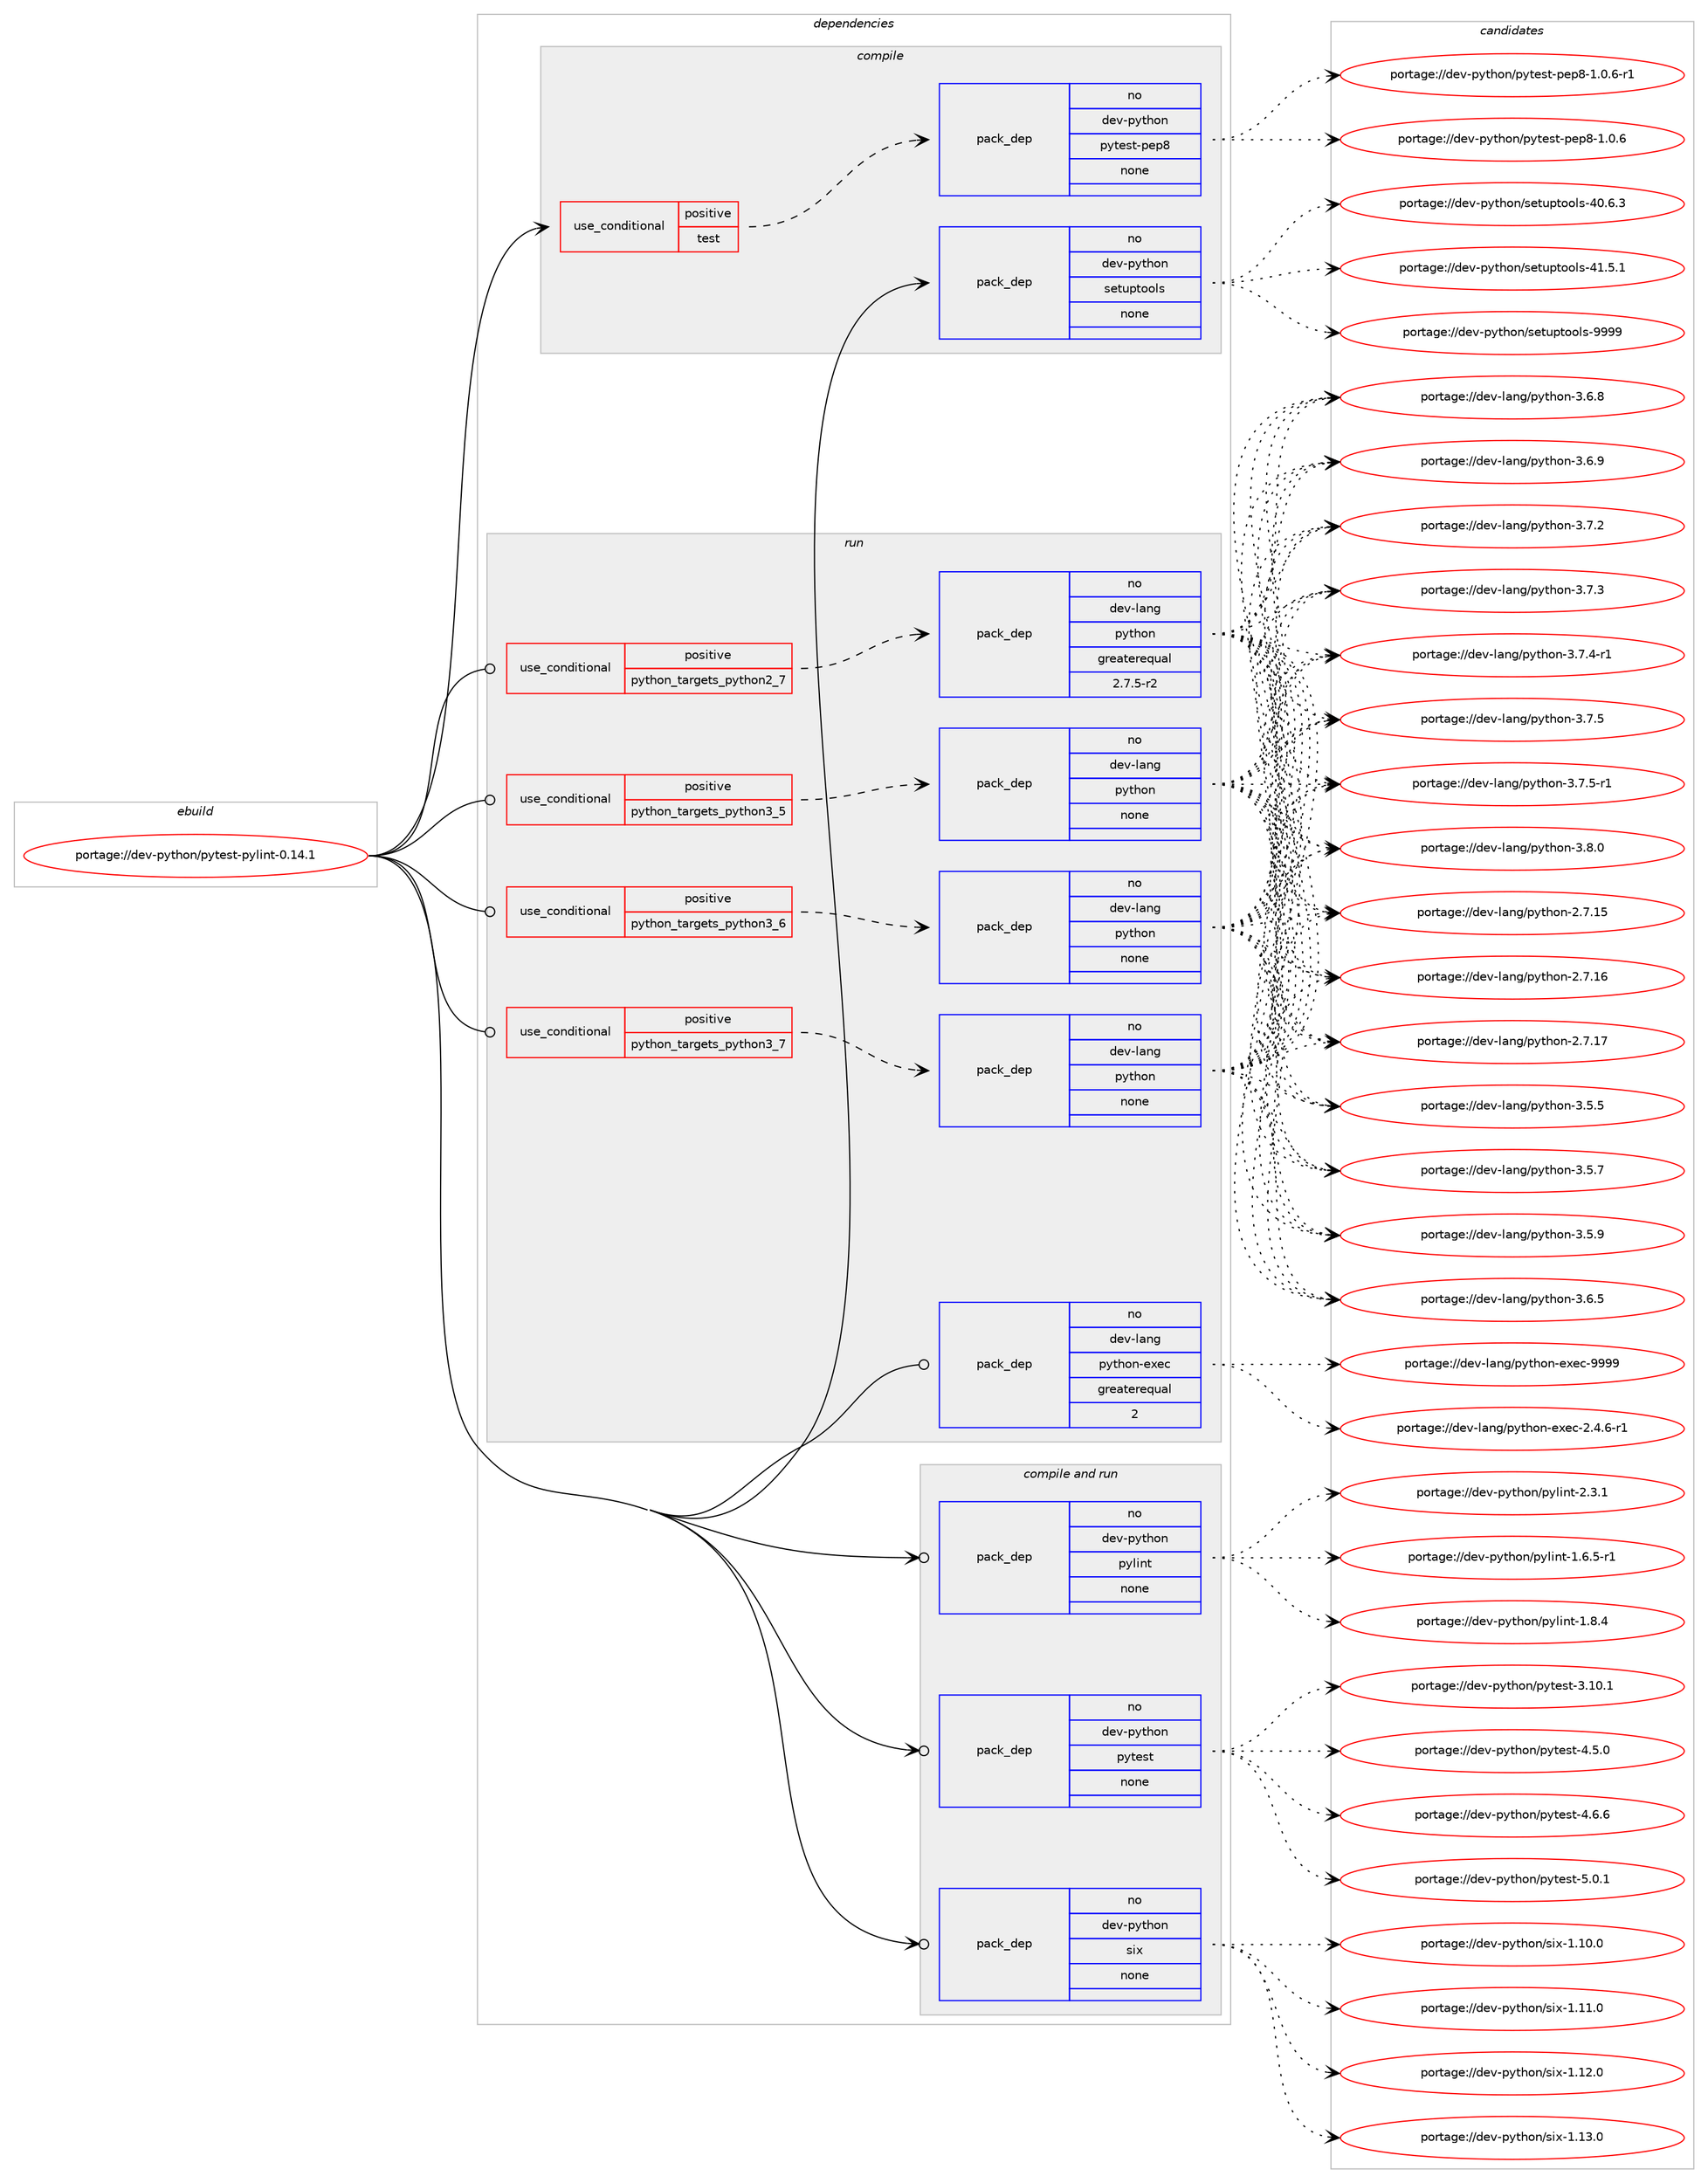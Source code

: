 digraph prolog {

# *************
# Graph options
# *************

newrank=true;
concentrate=true;
compound=true;
graph [rankdir=LR,fontname=Helvetica,fontsize=10,ranksep=1.5];#, ranksep=2.5, nodesep=0.2];
edge  [arrowhead=vee];
node  [fontname=Helvetica,fontsize=10];

# **********
# The ebuild
# **********

subgraph cluster_leftcol {
color=gray;
rank=same;
label=<<i>ebuild</i>>;
id [label="portage://dev-python/pytest-pylint-0.14.1", color=red, width=4, href="../dev-python/pytest-pylint-0.14.1.svg"];
}

# ****************
# The dependencies
# ****************

subgraph cluster_midcol {
color=gray;
label=<<i>dependencies</i>>;
subgraph cluster_compile {
fillcolor="#eeeeee";
style=filled;
label=<<i>compile</i>>;
subgraph cond36457 {
dependency164740 [label=<<TABLE BORDER="0" CELLBORDER="1" CELLSPACING="0" CELLPADDING="4"><TR><TD ROWSPAN="3" CELLPADDING="10">use_conditional</TD></TR><TR><TD>positive</TD></TR><TR><TD>test</TD></TR></TABLE>>, shape=none, color=red];
subgraph pack124894 {
dependency164741 [label=<<TABLE BORDER="0" CELLBORDER="1" CELLSPACING="0" CELLPADDING="4" WIDTH="220"><TR><TD ROWSPAN="6" CELLPADDING="30">pack_dep</TD></TR><TR><TD WIDTH="110">no</TD></TR><TR><TD>dev-python</TD></TR><TR><TD>pytest-pep8</TD></TR><TR><TD>none</TD></TR><TR><TD></TD></TR></TABLE>>, shape=none, color=blue];
}
dependency164740:e -> dependency164741:w [weight=20,style="dashed",arrowhead="vee"];
}
id:e -> dependency164740:w [weight=20,style="solid",arrowhead="vee"];
subgraph pack124895 {
dependency164742 [label=<<TABLE BORDER="0" CELLBORDER="1" CELLSPACING="0" CELLPADDING="4" WIDTH="220"><TR><TD ROWSPAN="6" CELLPADDING="30">pack_dep</TD></TR><TR><TD WIDTH="110">no</TD></TR><TR><TD>dev-python</TD></TR><TR><TD>setuptools</TD></TR><TR><TD>none</TD></TR><TR><TD></TD></TR></TABLE>>, shape=none, color=blue];
}
id:e -> dependency164742:w [weight=20,style="solid",arrowhead="vee"];
}
subgraph cluster_compileandrun {
fillcolor="#eeeeee";
style=filled;
label=<<i>compile and run</i>>;
subgraph pack124896 {
dependency164743 [label=<<TABLE BORDER="0" CELLBORDER="1" CELLSPACING="0" CELLPADDING="4" WIDTH="220"><TR><TD ROWSPAN="6" CELLPADDING="30">pack_dep</TD></TR><TR><TD WIDTH="110">no</TD></TR><TR><TD>dev-python</TD></TR><TR><TD>pylint</TD></TR><TR><TD>none</TD></TR><TR><TD></TD></TR></TABLE>>, shape=none, color=blue];
}
id:e -> dependency164743:w [weight=20,style="solid",arrowhead="odotvee"];
subgraph pack124897 {
dependency164744 [label=<<TABLE BORDER="0" CELLBORDER="1" CELLSPACING="0" CELLPADDING="4" WIDTH="220"><TR><TD ROWSPAN="6" CELLPADDING="30">pack_dep</TD></TR><TR><TD WIDTH="110">no</TD></TR><TR><TD>dev-python</TD></TR><TR><TD>pytest</TD></TR><TR><TD>none</TD></TR><TR><TD></TD></TR></TABLE>>, shape=none, color=blue];
}
id:e -> dependency164744:w [weight=20,style="solid",arrowhead="odotvee"];
subgraph pack124898 {
dependency164745 [label=<<TABLE BORDER="0" CELLBORDER="1" CELLSPACING="0" CELLPADDING="4" WIDTH="220"><TR><TD ROWSPAN="6" CELLPADDING="30">pack_dep</TD></TR><TR><TD WIDTH="110">no</TD></TR><TR><TD>dev-python</TD></TR><TR><TD>six</TD></TR><TR><TD>none</TD></TR><TR><TD></TD></TR></TABLE>>, shape=none, color=blue];
}
id:e -> dependency164745:w [weight=20,style="solid",arrowhead="odotvee"];
}
subgraph cluster_run {
fillcolor="#eeeeee";
style=filled;
label=<<i>run</i>>;
subgraph cond36458 {
dependency164746 [label=<<TABLE BORDER="0" CELLBORDER="1" CELLSPACING="0" CELLPADDING="4"><TR><TD ROWSPAN="3" CELLPADDING="10">use_conditional</TD></TR><TR><TD>positive</TD></TR><TR><TD>python_targets_python2_7</TD></TR></TABLE>>, shape=none, color=red];
subgraph pack124899 {
dependency164747 [label=<<TABLE BORDER="0" CELLBORDER="1" CELLSPACING="0" CELLPADDING="4" WIDTH="220"><TR><TD ROWSPAN="6" CELLPADDING="30">pack_dep</TD></TR><TR><TD WIDTH="110">no</TD></TR><TR><TD>dev-lang</TD></TR><TR><TD>python</TD></TR><TR><TD>greaterequal</TD></TR><TR><TD>2.7.5-r2</TD></TR></TABLE>>, shape=none, color=blue];
}
dependency164746:e -> dependency164747:w [weight=20,style="dashed",arrowhead="vee"];
}
id:e -> dependency164746:w [weight=20,style="solid",arrowhead="odot"];
subgraph cond36459 {
dependency164748 [label=<<TABLE BORDER="0" CELLBORDER="1" CELLSPACING="0" CELLPADDING="4"><TR><TD ROWSPAN="3" CELLPADDING="10">use_conditional</TD></TR><TR><TD>positive</TD></TR><TR><TD>python_targets_python3_5</TD></TR></TABLE>>, shape=none, color=red];
subgraph pack124900 {
dependency164749 [label=<<TABLE BORDER="0" CELLBORDER="1" CELLSPACING="0" CELLPADDING="4" WIDTH="220"><TR><TD ROWSPAN="6" CELLPADDING="30">pack_dep</TD></TR><TR><TD WIDTH="110">no</TD></TR><TR><TD>dev-lang</TD></TR><TR><TD>python</TD></TR><TR><TD>none</TD></TR><TR><TD></TD></TR></TABLE>>, shape=none, color=blue];
}
dependency164748:e -> dependency164749:w [weight=20,style="dashed",arrowhead="vee"];
}
id:e -> dependency164748:w [weight=20,style="solid",arrowhead="odot"];
subgraph cond36460 {
dependency164750 [label=<<TABLE BORDER="0" CELLBORDER="1" CELLSPACING="0" CELLPADDING="4"><TR><TD ROWSPAN="3" CELLPADDING="10">use_conditional</TD></TR><TR><TD>positive</TD></TR><TR><TD>python_targets_python3_6</TD></TR></TABLE>>, shape=none, color=red];
subgraph pack124901 {
dependency164751 [label=<<TABLE BORDER="0" CELLBORDER="1" CELLSPACING="0" CELLPADDING="4" WIDTH="220"><TR><TD ROWSPAN="6" CELLPADDING="30">pack_dep</TD></TR><TR><TD WIDTH="110">no</TD></TR><TR><TD>dev-lang</TD></TR><TR><TD>python</TD></TR><TR><TD>none</TD></TR><TR><TD></TD></TR></TABLE>>, shape=none, color=blue];
}
dependency164750:e -> dependency164751:w [weight=20,style="dashed",arrowhead="vee"];
}
id:e -> dependency164750:w [weight=20,style="solid",arrowhead="odot"];
subgraph cond36461 {
dependency164752 [label=<<TABLE BORDER="0" CELLBORDER="1" CELLSPACING="0" CELLPADDING="4"><TR><TD ROWSPAN="3" CELLPADDING="10">use_conditional</TD></TR><TR><TD>positive</TD></TR><TR><TD>python_targets_python3_7</TD></TR></TABLE>>, shape=none, color=red];
subgraph pack124902 {
dependency164753 [label=<<TABLE BORDER="0" CELLBORDER="1" CELLSPACING="0" CELLPADDING="4" WIDTH="220"><TR><TD ROWSPAN="6" CELLPADDING="30">pack_dep</TD></TR><TR><TD WIDTH="110">no</TD></TR><TR><TD>dev-lang</TD></TR><TR><TD>python</TD></TR><TR><TD>none</TD></TR><TR><TD></TD></TR></TABLE>>, shape=none, color=blue];
}
dependency164752:e -> dependency164753:w [weight=20,style="dashed",arrowhead="vee"];
}
id:e -> dependency164752:w [weight=20,style="solid",arrowhead="odot"];
subgraph pack124903 {
dependency164754 [label=<<TABLE BORDER="0" CELLBORDER="1" CELLSPACING="0" CELLPADDING="4" WIDTH="220"><TR><TD ROWSPAN="6" CELLPADDING="30">pack_dep</TD></TR><TR><TD WIDTH="110">no</TD></TR><TR><TD>dev-lang</TD></TR><TR><TD>python-exec</TD></TR><TR><TD>greaterequal</TD></TR><TR><TD>2</TD></TR></TABLE>>, shape=none, color=blue];
}
id:e -> dependency164754:w [weight=20,style="solid",arrowhead="odot"];
}
}

# **************
# The candidates
# **************

subgraph cluster_choices {
rank=same;
color=gray;
label=<<i>candidates</i>>;

subgraph choice124894 {
color=black;
nodesep=1;
choiceportage10010111845112121116104111110471121211161011151164511210111256454946484654 [label="portage://dev-python/pytest-pep8-1.0.6", color=red, width=4,href="../dev-python/pytest-pep8-1.0.6.svg"];
choiceportage100101118451121211161041111104711212111610111511645112101112564549464846544511449 [label="portage://dev-python/pytest-pep8-1.0.6-r1", color=red, width=4,href="../dev-python/pytest-pep8-1.0.6-r1.svg"];
dependency164741:e -> choiceportage10010111845112121116104111110471121211161011151164511210111256454946484654:w [style=dotted,weight="100"];
dependency164741:e -> choiceportage100101118451121211161041111104711212111610111511645112101112564549464846544511449:w [style=dotted,weight="100"];
}
subgraph choice124895 {
color=black;
nodesep=1;
choiceportage100101118451121211161041111104711510111611711211611111110811545524846544651 [label="portage://dev-python/setuptools-40.6.3", color=red, width=4,href="../dev-python/setuptools-40.6.3.svg"];
choiceportage100101118451121211161041111104711510111611711211611111110811545524946534649 [label="portage://dev-python/setuptools-41.5.1", color=red, width=4,href="../dev-python/setuptools-41.5.1.svg"];
choiceportage10010111845112121116104111110471151011161171121161111111081154557575757 [label="portage://dev-python/setuptools-9999", color=red, width=4,href="../dev-python/setuptools-9999.svg"];
dependency164742:e -> choiceportage100101118451121211161041111104711510111611711211611111110811545524846544651:w [style=dotted,weight="100"];
dependency164742:e -> choiceportage100101118451121211161041111104711510111611711211611111110811545524946534649:w [style=dotted,weight="100"];
dependency164742:e -> choiceportage10010111845112121116104111110471151011161171121161111111081154557575757:w [style=dotted,weight="100"];
}
subgraph choice124896 {
color=black;
nodesep=1;
choiceportage10010111845112121116104111110471121211081051101164549465446534511449 [label="portage://dev-python/pylint-1.6.5-r1", color=red, width=4,href="../dev-python/pylint-1.6.5-r1.svg"];
choiceportage1001011184511212111610411111047112121108105110116454946564652 [label="portage://dev-python/pylint-1.8.4", color=red, width=4,href="../dev-python/pylint-1.8.4.svg"];
choiceportage1001011184511212111610411111047112121108105110116455046514649 [label="portage://dev-python/pylint-2.3.1", color=red, width=4,href="../dev-python/pylint-2.3.1.svg"];
dependency164743:e -> choiceportage10010111845112121116104111110471121211081051101164549465446534511449:w [style=dotted,weight="100"];
dependency164743:e -> choiceportage1001011184511212111610411111047112121108105110116454946564652:w [style=dotted,weight="100"];
dependency164743:e -> choiceportage1001011184511212111610411111047112121108105110116455046514649:w [style=dotted,weight="100"];
}
subgraph choice124897 {
color=black;
nodesep=1;
choiceportage100101118451121211161041111104711212111610111511645514649484649 [label="portage://dev-python/pytest-3.10.1", color=red, width=4,href="../dev-python/pytest-3.10.1.svg"];
choiceportage1001011184511212111610411111047112121116101115116455246534648 [label="portage://dev-python/pytest-4.5.0", color=red, width=4,href="../dev-python/pytest-4.5.0.svg"];
choiceportage1001011184511212111610411111047112121116101115116455246544654 [label="portage://dev-python/pytest-4.6.6", color=red, width=4,href="../dev-python/pytest-4.6.6.svg"];
choiceportage1001011184511212111610411111047112121116101115116455346484649 [label="portage://dev-python/pytest-5.0.1", color=red, width=4,href="../dev-python/pytest-5.0.1.svg"];
dependency164744:e -> choiceportage100101118451121211161041111104711212111610111511645514649484649:w [style=dotted,weight="100"];
dependency164744:e -> choiceportage1001011184511212111610411111047112121116101115116455246534648:w [style=dotted,weight="100"];
dependency164744:e -> choiceportage1001011184511212111610411111047112121116101115116455246544654:w [style=dotted,weight="100"];
dependency164744:e -> choiceportage1001011184511212111610411111047112121116101115116455346484649:w [style=dotted,weight="100"];
}
subgraph choice124898 {
color=black;
nodesep=1;
choiceportage100101118451121211161041111104711510512045494649484648 [label="portage://dev-python/six-1.10.0", color=red, width=4,href="../dev-python/six-1.10.0.svg"];
choiceportage100101118451121211161041111104711510512045494649494648 [label="portage://dev-python/six-1.11.0", color=red, width=4,href="../dev-python/six-1.11.0.svg"];
choiceportage100101118451121211161041111104711510512045494649504648 [label="portage://dev-python/six-1.12.0", color=red, width=4,href="../dev-python/six-1.12.0.svg"];
choiceportage100101118451121211161041111104711510512045494649514648 [label="portage://dev-python/six-1.13.0", color=red, width=4,href="../dev-python/six-1.13.0.svg"];
dependency164745:e -> choiceportage100101118451121211161041111104711510512045494649484648:w [style=dotted,weight="100"];
dependency164745:e -> choiceportage100101118451121211161041111104711510512045494649494648:w [style=dotted,weight="100"];
dependency164745:e -> choiceportage100101118451121211161041111104711510512045494649504648:w [style=dotted,weight="100"];
dependency164745:e -> choiceportage100101118451121211161041111104711510512045494649514648:w [style=dotted,weight="100"];
}
subgraph choice124899 {
color=black;
nodesep=1;
choiceportage10010111845108971101034711212111610411111045504655464953 [label="portage://dev-lang/python-2.7.15", color=red, width=4,href="../dev-lang/python-2.7.15.svg"];
choiceportage10010111845108971101034711212111610411111045504655464954 [label="portage://dev-lang/python-2.7.16", color=red, width=4,href="../dev-lang/python-2.7.16.svg"];
choiceportage10010111845108971101034711212111610411111045504655464955 [label="portage://dev-lang/python-2.7.17", color=red, width=4,href="../dev-lang/python-2.7.17.svg"];
choiceportage100101118451089711010347112121116104111110455146534653 [label="portage://dev-lang/python-3.5.5", color=red, width=4,href="../dev-lang/python-3.5.5.svg"];
choiceportage100101118451089711010347112121116104111110455146534655 [label="portage://dev-lang/python-3.5.7", color=red, width=4,href="../dev-lang/python-3.5.7.svg"];
choiceportage100101118451089711010347112121116104111110455146534657 [label="portage://dev-lang/python-3.5.9", color=red, width=4,href="../dev-lang/python-3.5.9.svg"];
choiceportage100101118451089711010347112121116104111110455146544653 [label="portage://dev-lang/python-3.6.5", color=red, width=4,href="../dev-lang/python-3.6.5.svg"];
choiceportage100101118451089711010347112121116104111110455146544656 [label="portage://dev-lang/python-3.6.8", color=red, width=4,href="../dev-lang/python-3.6.8.svg"];
choiceportage100101118451089711010347112121116104111110455146544657 [label="portage://dev-lang/python-3.6.9", color=red, width=4,href="../dev-lang/python-3.6.9.svg"];
choiceportage100101118451089711010347112121116104111110455146554650 [label="portage://dev-lang/python-3.7.2", color=red, width=4,href="../dev-lang/python-3.7.2.svg"];
choiceportage100101118451089711010347112121116104111110455146554651 [label="portage://dev-lang/python-3.7.3", color=red, width=4,href="../dev-lang/python-3.7.3.svg"];
choiceportage1001011184510897110103471121211161041111104551465546524511449 [label="portage://dev-lang/python-3.7.4-r1", color=red, width=4,href="../dev-lang/python-3.7.4-r1.svg"];
choiceportage100101118451089711010347112121116104111110455146554653 [label="portage://dev-lang/python-3.7.5", color=red, width=4,href="../dev-lang/python-3.7.5.svg"];
choiceportage1001011184510897110103471121211161041111104551465546534511449 [label="portage://dev-lang/python-3.7.5-r1", color=red, width=4,href="../dev-lang/python-3.7.5-r1.svg"];
choiceportage100101118451089711010347112121116104111110455146564648 [label="portage://dev-lang/python-3.8.0", color=red, width=4,href="../dev-lang/python-3.8.0.svg"];
dependency164747:e -> choiceportage10010111845108971101034711212111610411111045504655464953:w [style=dotted,weight="100"];
dependency164747:e -> choiceportage10010111845108971101034711212111610411111045504655464954:w [style=dotted,weight="100"];
dependency164747:e -> choiceportage10010111845108971101034711212111610411111045504655464955:w [style=dotted,weight="100"];
dependency164747:e -> choiceportage100101118451089711010347112121116104111110455146534653:w [style=dotted,weight="100"];
dependency164747:e -> choiceportage100101118451089711010347112121116104111110455146534655:w [style=dotted,weight="100"];
dependency164747:e -> choiceportage100101118451089711010347112121116104111110455146534657:w [style=dotted,weight="100"];
dependency164747:e -> choiceportage100101118451089711010347112121116104111110455146544653:w [style=dotted,weight="100"];
dependency164747:e -> choiceportage100101118451089711010347112121116104111110455146544656:w [style=dotted,weight="100"];
dependency164747:e -> choiceportage100101118451089711010347112121116104111110455146544657:w [style=dotted,weight="100"];
dependency164747:e -> choiceportage100101118451089711010347112121116104111110455146554650:w [style=dotted,weight="100"];
dependency164747:e -> choiceportage100101118451089711010347112121116104111110455146554651:w [style=dotted,weight="100"];
dependency164747:e -> choiceportage1001011184510897110103471121211161041111104551465546524511449:w [style=dotted,weight="100"];
dependency164747:e -> choiceportage100101118451089711010347112121116104111110455146554653:w [style=dotted,weight="100"];
dependency164747:e -> choiceportage1001011184510897110103471121211161041111104551465546534511449:w [style=dotted,weight="100"];
dependency164747:e -> choiceportage100101118451089711010347112121116104111110455146564648:w [style=dotted,weight="100"];
}
subgraph choice124900 {
color=black;
nodesep=1;
choiceportage10010111845108971101034711212111610411111045504655464953 [label="portage://dev-lang/python-2.7.15", color=red, width=4,href="../dev-lang/python-2.7.15.svg"];
choiceportage10010111845108971101034711212111610411111045504655464954 [label="portage://dev-lang/python-2.7.16", color=red, width=4,href="../dev-lang/python-2.7.16.svg"];
choiceportage10010111845108971101034711212111610411111045504655464955 [label="portage://dev-lang/python-2.7.17", color=red, width=4,href="../dev-lang/python-2.7.17.svg"];
choiceportage100101118451089711010347112121116104111110455146534653 [label="portage://dev-lang/python-3.5.5", color=red, width=4,href="../dev-lang/python-3.5.5.svg"];
choiceportage100101118451089711010347112121116104111110455146534655 [label="portage://dev-lang/python-3.5.7", color=red, width=4,href="../dev-lang/python-3.5.7.svg"];
choiceportage100101118451089711010347112121116104111110455146534657 [label="portage://dev-lang/python-3.5.9", color=red, width=4,href="../dev-lang/python-3.5.9.svg"];
choiceportage100101118451089711010347112121116104111110455146544653 [label="portage://dev-lang/python-3.6.5", color=red, width=4,href="../dev-lang/python-3.6.5.svg"];
choiceportage100101118451089711010347112121116104111110455146544656 [label="portage://dev-lang/python-3.6.8", color=red, width=4,href="../dev-lang/python-3.6.8.svg"];
choiceportage100101118451089711010347112121116104111110455146544657 [label="portage://dev-lang/python-3.6.9", color=red, width=4,href="../dev-lang/python-3.6.9.svg"];
choiceportage100101118451089711010347112121116104111110455146554650 [label="portage://dev-lang/python-3.7.2", color=red, width=4,href="../dev-lang/python-3.7.2.svg"];
choiceportage100101118451089711010347112121116104111110455146554651 [label="portage://dev-lang/python-3.7.3", color=red, width=4,href="../dev-lang/python-3.7.3.svg"];
choiceportage1001011184510897110103471121211161041111104551465546524511449 [label="portage://dev-lang/python-3.7.4-r1", color=red, width=4,href="../dev-lang/python-3.7.4-r1.svg"];
choiceportage100101118451089711010347112121116104111110455146554653 [label="portage://dev-lang/python-3.7.5", color=red, width=4,href="../dev-lang/python-3.7.5.svg"];
choiceportage1001011184510897110103471121211161041111104551465546534511449 [label="portage://dev-lang/python-3.7.5-r1", color=red, width=4,href="../dev-lang/python-3.7.5-r1.svg"];
choiceportage100101118451089711010347112121116104111110455146564648 [label="portage://dev-lang/python-3.8.0", color=red, width=4,href="../dev-lang/python-3.8.0.svg"];
dependency164749:e -> choiceportage10010111845108971101034711212111610411111045504655464953:w [style=dotted,weight="100"];
dependency164749:e -> choiceportage10010111845108971101034711212111610411111045504655464954:w [style=dotted,weight="100"];
dependency164749:e -> choiceportage10010111845108971101034711212111610411111045504655464955:w [style=dotted,weight="100"];
dependency164749:e -> choiceportage100101118451089711010347112121116104111110455146534653:w [style=dotted,weight="100"];
dependency164749:e -> choiceportage100101118451089711010347112121116104111110455146534655:w [style=dotted,weight="100"];
dependency164749:e -> choiceportage100101118451089711010347112121116104111110455146534657:w [style=dotted,weight="100"];
dependency164749:e -> choiceportage100101118451089711010347112121116104111110455146544653:w [style=dotted,weight="100"];
dependency164749:e -> choiceportage100101118451089711010347112121116104111110455146544656:w [style=dotted,weight="100"];
dependency164749:e -> choiceportage100101118451089711010347112121116104111110455146544657:w [style=dotted,weight="100"];
dependency164749:e -> choiceportage100101118451089711010347112121116104111110455146554650:w [style=dotted,weight="100"];
dependency164749:e -> choiceportage100101118451089711010347112121116104111110455146554651:w [style=dotted,weight="100"];
dependency164749:e -> choiceportage1001011184510897110103471121211161041111104551465546524511449:w [style=dotted,weight="100"];
dependency164749:e -> choiceportage100101118451089711010347112121116104111110455146554653:w [style=dotted,weight="100"];
dependency164749:e -> choiceportage1001011184510897110103471121211161041111104551465546534511449:w [style=dotted,weight="100"];
dependency164749:e -> choiceportage100101118451089711010347112121116104111110455146564648:w [style=dotted,weight="100"];
}
subgraph choice124901 {
color=black;
nodesep=1;
choiceportage10010111845108971101034711212111610411111045504655464953 [label="portage://dev-lang/python-2.7.15", color=red, width=4,href="../dev-lang/python-2.7.15.svg"];
choiceportage10010111845108971101034711212111610411111045504655464954 [label="portage://dev-lang/python-2.7.16", color=red, width=4,href="../dev-lang/python-2.7.16.svg"];
choiceportage10010111845108971101034711212111610411111045504655464955 [label="portage://dev-lang/python-2.7.17", color=red, width=4,href="../dev-lang/python-2.7.17.svg"];
choiceportage100101118451089711010347112121116104111110455146534653 [label="portage://dev-lang/python-3.5.5", color=red, width=4,href="../dev-lang/python-3.5.5.svg"];
choiceportage100101118451089711010347112121116104111110455146534655 [label="portage://dev-lang/python-3.5.7", color=red, width=4,href="../dev-lang/python-3.5.7.svg"];
choiceportage100101118451089711010347112121116104111110455146534657 [label="portage://dev-lang/python-3.5.9", color=red, width=4,href="../dev-lang/python-3.5.9.svg"];
choiceportage100101118451089711010347112121116104111110455146544653 [label="portage://dev-lang/python-3.6.5", color=red, width=4,href="../dev-lang/python-3.6.5.svg"];
choiceportage100101118451089711010347112121116104111110455146544656 [label="portage://dev-lang/python-3.6.8", color=red, width=4,href="../dev-lang/python-3.6.8.svg"];
choiceportage100101118451089711010347112121116104111110455146544657 [label="portage://dev-lang/python-3.6.9", color=red, width=4,href="../dev-lang/python-3.6.9.svg"];
choiceportage100101118451089711010347112121116104111110455146554650 [label="portage://dev-lang/python-3.7.2", color=red, width=4,href="../dev-lang/python-3.7.2.svg"];
choiceportage100101118451089711010347112121116104111110455146554651 [label="portage://dev-lang/python-3.7.3", color=red, width=4,href="../dev-lang/python-3.7.3.svg"];
choiceportage1001011184510897110103471121211161041111104551465546524511449 [label="portage://dev-lang/python-3.7.4-r1", color=red, width=4,href="../dev-lang/python-3.7.4-r1.svg"];
choiceportage100101118451089711010347112121116104111110455146554653 [label="portage://dev-lang/python-3.7.5", color=red, width=4,href="../dev-lang/python-3.7.5.svg"];
choiceportage1001011184510897110103471121211161041111104551465546534511449 [label="portage://dev-lang/python-3.7.5-r1", color=red, width=4,href="../dev-lang/python-3.7.5-r1.svg"];
choiceportage100101118451089711010347112121116104111110455146564648 [label="portage://dev-lang/python-3.8.0", color=red, width=4,href="../dev-lang/python-3.8.0.svg"];
dependency164751:e -> choiceportage10010111845108971101034711212111610411111045504655464953:w [style=dotted,weight="100"];
dependency164751:e -> choiceportage10010111845108971101034711212111610411111045504655464954:w [style=dotted,weight="100"];
dependency164751:e -> choiceportage10010111845108971101034711212111610411111045504655464955:w [style=dotted,weight="100"];
dependency164751:e -> choiceportage100101118451089711010347112121116104111110455146534653:w [style=dotted,weight="100"];
dependency164751:e -> choiceportage100101118451089711010347112121116104111110455146534655:w [style=dotted,weight="100"];
dependency164751:e -> choiceportage100101118451089711010347112121116104111110455146534657:w [style=dotted,weight="100"];
dependency164751:e -> choiceportage100101118451089711010347112121116104111110455146544653:w [style=dotted,weight="100"];
dependency164751:e -> choiceportage100101118451089711010347112121116104111110455146544656:w [style=dotted,weight="100"];
dependency164751:e -> choiceportage100101118451089711010347112121116104111110455146544657:w [style=dotted,weight="100"];
dependency164751:e -> choiceportage100101118451089711010347112121116104111110455146554650:w [style=dotted,weight="100"];
dependency164751:e -> choiceportage100101118451089711010347112121116104111110455146554651:w [style=dotted,weight="100"];
dependency164751:e -> choiceportage1001011184510897110103471121211161041111104551465546524511449:w [style=dotted,weight="100"];
dependency164751:e -> choiceportage100101118451089711010347112121116104111110455146554653:w [style=dotted,weight="100"];
dependency164751:e -> choiceportage1001011184510897110103471121211161041111104551465546534511449:w [style=dotted,weight="100"];
dependency164751:e -> choiceportage100101118451089711010347112121116104111110455146564648:w [style=dotted,weight="100"];
}
subgraph choice124902 {
color=black;
nodesep=1;
choiceportage10010111845108971101034711212111610411111045504655464953 [label="portage://dev-lang/python-2.7.15", color=red, width=4,href="../dev-lang/python-2.7.15.svg"];
choiceportage10010111845108971101034711212111610411111045504655464954 [label="portage://dev-lang/python-2.7.16", color=red, width=4,href="../dev-lang/python-2.7.16.svg"];
choiceportage10010111845108971101034711212111610411111045504655464955 [label="portage://dev-lang/python-2.7.17", color=red, width=4,href="../dev-lang/python-2.7.17.svg"];
choiceportage100101118451089711010347112121116104111110455146534653 [label="portage://dev-lang/python-3.5.5", color=red, width=4,href="../dev-lang/python-3.5.5.svg"];
choiceportage100101118451089711010347112121116104111110455146534655 [label="portage://dev-lang/python-3.5.7", color=red, width=4,href="../dev-lang/python-3.5.7.svg"];
choiceportage100101118451089711010347112121116104111110455146534657 [label="portage://dev-lang/python-3.5.9", color=red, width=4,href="../dev-lang/python-3.5.9.svg"];
choiceportage100101118451089711010347112121116104111110455146544653 [label="portage://dev-lang/python-3.6.5", color=red, width=4,href="../dev-lang/python-3.6.5.svg"];
choiceportage100101118451089711010347112121116104111110455146544656 [label="portage://dev-lang/python-3.6.8", color=red, width=4,href="../dev-lang/python-3.6.8.svg"];
choiceportage100101118451089711010347112121116104111110455146544657 [label="portage://dev-lang/python-3.6.9", color=red, width=4,href="../dev-lang/python-3.6.9.svg"];
choiceportage100101118451089711010347112121116104111110455146554650 [label="portage://dev-lang/python-3.7.2", color=red, width=4,href="../dev-lang/python-3.7.2.svg"];
choiceportage100101118451089711010347112121116104111110455146554651 [label="portage://dev-lang/python-3.7.3", color=red, width=4,href="../dev-lang/python-3.7.3.svg"];
choiceportage1001011184510897110103471121211161041111104551465546524511449 [label="portage://dev-lang/python-3.7.4-r1", color=red, width=4,href="../dev-lang/python-3.7.4-r1.svg"];
choiceportage100101118451089711010347112121116104111110455146554653 [label="portage://dev-lang/python-3.7.5", color=red, width=4,href="../dev-lang/python-3.7.5.svg"];
choiceportage1001011184510897110103471121211161041111104551465546534511449 [label="portage://dev-lang/python-3.7.5-r1", color=red, width=4,href="../dev-lang/python-3.7.5-r1.svg"];
choiceportage100101118451089711010347112121116104111110455146564648 [label="portage://dev-lang/python-3.8.0", color=red, width=4,href="../dev-lang/python-3.8.0.svg"];
dependency164753:e -> choiceportage10010111845108971101034711212111610411111045504655464953:w [style=dotted,weight="100"];
dependency164753:e -> choiceportage10010111845108971101034711212111610411111045504655464954:w [style=dotted,weight="100"];
dependency164753:e -> choiceportage10010111845108971101034711212111610411111045504655464955:w [style=dotted,weight="100"];
dependency164753:e -> choiceportage100101118451089711010347112121116104111110455146534653:w [style=dotted,weight="100"];
dependency164753:e -> choiceportage100101118451089711010347112121116104111110455146534655:w [style=dotted,weight="100"];
dependency164753:e -> choiceportage100101118451089711010347112121116104111110455146534657:w [style=dotted,weight="100"];
dependency164753:e -> choiceportage100101118451089711010347112121116104111110455146544653:w [style=dotted,weight="100"];
dependency164753:e -> choiceportage100101118451089711010347112121116104111110455146544656:w [style=dotted,weight="100"];
dependency164753:e -> choiceportage100101118451089711010347112121116104111110455146544657:w [style=dotted,weight="100"];
dependency164753:e -> choiceportage100101118451089711010347112121116104111110455146554650:w [style=dotted,weight="100"];
dependency164753:e -> choiceportage100101118451089711010347112121116104111110455146554651:w [style=dotted,weight="100"];
dependency164753:e -> choiceportage1001011184510897110103471121211161041111104551465546524511449:w [style=dotted,weight="100"];
dependency164753:e -> choiceportage100101118451089711010347112121116104111110455146554653:w [style=dotted,weight="100"];
dependency164753:e -> choiceportage1001011184510897110103471121211161041111104551465546534511449:w [style=dotted,weight="100"];
dependency164753:e -> choiceportage100101118451089711010347112121116104111110455146564648:w [style=dotted,weight="100"];
}
subgraph choice124903 {
color=black;
nodesep=1;
choiceportage10010111845108971101034711212111610411111045101120101994550465246544511449 [label="portage://dev-lang/python-exec-2.4.6-r1", color=red, width=4,href="../dev-lang/python-exec-2.4.6-r1.svg"];
choiceportage10010111845108971101034711212111610411111045101120101994557575757 [label="portage://dev-lang/python-exec-9999", color=red, width=4,href="../dev-lang/python-exec-9999.svg"];
dependency164754:e -> choiceportage10010111845108971101034711212111610411111045101120101994550465246544511449:w [style=dotted,weight="100"];
dependency164754:e -> choiceportage10010111845108971101034711212111610411111045101120101994557575757:w [style=dotted,weight="100"];
}
}

}
